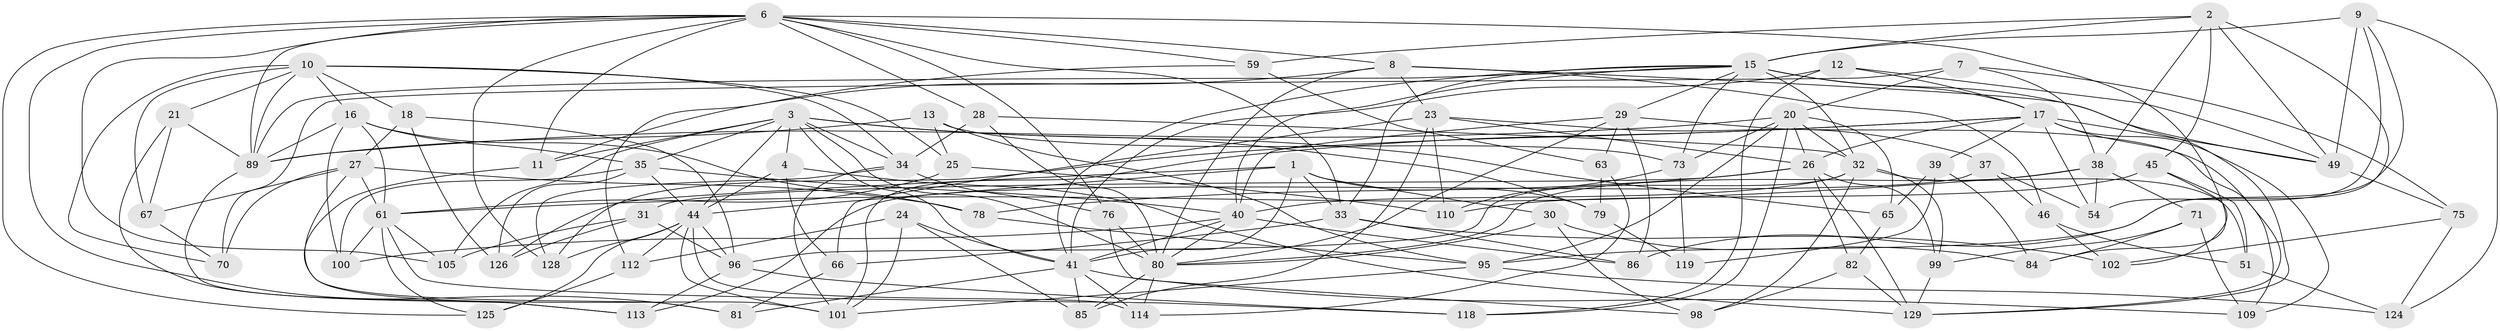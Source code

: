 // original degree distribution, {4: 1.0}
// Generated by graph-tools (version 1.1) at 2025/20/03/04/25 18:20:48]
// undirected, 82 vertices, 217 edges
graph export_dot {
graph [start="1"]
  node [color=gray90,style=filled];
  1 [super="+43"];
  2 [super="+36"];
  3 [super="+5+87"];
  4;
  6 [super="+103+116+48"];
  7;
  8 [super="+53"];
  9 [super="+55"];
  10 [super="+42+131"];
  11;
  12;
  13;
  15 [super="+68+19+60"];
  16 [super="+88"];
  17 [super="+72"];
  18;
  20 [super="+133+22"];
  21;
  23 [super="+50"];
  24;
  25;
  26 [super="+117+104"];
  27 [super="+122"];
  28;
  29 [super="+90"];
  30;
  31;
  32 [super="+120+58"];
  33 [super="+123"];
  34 [super="+94"];
  35 [super="+69"];
  37;
  38 [super="+57"];
  39;
  40 [super="+134+92"];
  41 [super="+52"];
  44 [super="+47+74"];
  45;
  46;
  49 [super="+56"];
  51;
  54;
  59;
  61 [super="+64+135"];
  63;
  65;
  66;
  67;
  70;
  71;
  73 [super="+132"];
  75;
  76;
  78;
  79;
  80 [super="+83+136"];
  81;
  82;
  84;
  85;
  86;
  89 [super="+106"];
  95 [super="+111"];
  96 [super="+115"];
  98;
  99;
  100;
  101 [super="+127"];
  102;
  105;
  109;
  110;
  112;
  113;
  114;
  118;
  119;
  124;
  125;
  126;
  128;
  129 [super="+130"];
  1 -- 30;
  1 -- 126;
  1 -- 41;
  1 -- 33;
  1 -- 44;
  1 -- 79;
  2 -- 38;
  2 -- 45;
  2 -- 59;
  2 -- 49;
  2 -- 86;
  2 -- 15;
  3 -- 34;
  3 -- 44;
  3 -- 4;
  3 -- 35;
  3 -- 105;
  3 -- 11;
  3 -- 79;
  3 -- 80;
  3 -- 65;
  3 -- 41;
  4 -- 44;
  4 -- 66;
  4 -- 129;
  6 -- 128;
  6 -- 11;
  6 -- 59;
  6 -- 84;
  6 -- 8;
  6 -- 81;
  6 -- 28;
  6 -- 105;
  6 -- 76;
  6 -- 125;
  6 -- 33;
  6 -- 89;
  7 -- 75;
  7 -- 70;
  7 -- 20;
  7 -- 38;
  8 -- 80;
  8 -- 11;
  8 -- 46;
  8 -- 49;
  8 -- 23;
  9 -- 124;
  9 -- 15 [weight=2];
  9 -- 49;
  9 -- 54;
  9 -- 95;
  10 -- 67;
  10 -- 21;
  10 -- 25;
  10 -- 70;
  10 -- 18;
  10 -- 34;
  10 -- 89;
  10 -- 16;
  11 -- 81;
  12 -- 49;
  12 -- 118;
  12 -- 41;
  12 -- 17;
  13 -- 25;
  13 -- 73;
  13 -- 95;
  13 -- 89;
  15 -- 29;
  15 -- 40;
  15 -- 73;
  15 -- 33;
  15 -- 89;
  15 -- 129;
  15 -- 41;
  15 -- 32;
  15 -- 17;
  16 -- 100;
  16 -- 78;
  16 -- 89;
  16 -- 35;
  16 -- 61;
  17 -- 128;
  17 -- 49;
  17 -- 26;
  17 -- 129;
  17 -- 101;
  17 -- 54;
  17 -- 39;
  17 -- 109;
  18 -- 27;
  18 -- 96;
  18 -- 126;
  20 -- 118;
  20 -- 95;
  20 -- 73;
  20 -- 65;
  20 -- 32;
  20 -- 89;
  20 -- 26;
  21 -- 113;
  21 -- 89;
  21 -- 67;
  23 -- 37;
  23 -- 66;
  23 -- 110;
  23 -- 85;
  23 -- 26;
  24 -- 41;
  24 -- 85;
  24 -- 112;
  24 -- 101;
  25 -- 110;
  25 -- 61;
  26 -- 129;
  26 -- 82;
  26 -- 99;
  26 -- 78;
  26 -- 31;
  27 -- 70;
  27 -- 78;
  27 -- 61;
  27 -- 67;
  27 -- 101;
  28 -- 32;
  28 -- 80;
  28 -- 34;
  29 -- 109;
  29 -- 40;
  29 -- 80;
  29 -- 86;
  29 -- 63;
  30 -- 98;
  30 -- 84;
  30 -- 80;
  31 -- 126;
  31 -- 105;
  31 -- 96;
  32 -- 51;
  32 -- 98;
  32 -- 99;
  32 -- 40;
  32 -- 96;
  33 -- 86;
  33 -- 66;
  33 -- 102;
  34 -- 76;
  34 -- 101;
  34 -- 128;
  35 -- 126;
  35 -- 40;
  35 -- 100;
  35 -- 44;
  37 -- 54;
  37 -- 46;
  37 -- 113;
  38 -- 80;
  38 -- 61;
  38 -- 54;
  38 -- 71;
  39 -- 65;
  39 -- 84;
  39 -- 119;
  40 -- 86;
  40 -- 41;
  40 -- 80;
  40 -- 100;
  41 -- 85;
  41 -- 81;
  41 -- 114;
  41 -- 109;
  44 -- 114;
  44 -- 125;
  44 -- 128;
  44 -- 112;
  44 -- 101;
  44 -- 96;
  45 -- 102;
  45 -- 110;
  45 -- 51;
  46 -- 102;
  46 -- 51;
  49 -- 75;
  51 -- 124;
  59 -- 112;
  59 -- 63;
  61 -- 105;
  61 -- 125;
  61 -- 100;
  61 -- 118;
  63 -- 79;
  63 -- 114;
  65 -- 82;
  66 -- 81;
  67 -- 70;
  71 -- 84;
  71 -- 109;
  71 -- 99;
  73 -- 119 [weight=2];
  73 -- 110;
  75 -- 102;
  75 -- 124;
  76 -- 98;
  76 -- 80;
  78 -- 95;
  79 -- 119;
  80 -- 114;
  80 -- 85;
  82 -- 98;
  82 -- 129;
  89 -- 113;
  95 -- 101;
  95 -- 124;
  96 -- 118;
  96 -- 113;
  99 -- 129;
  112 -- 125;
}
